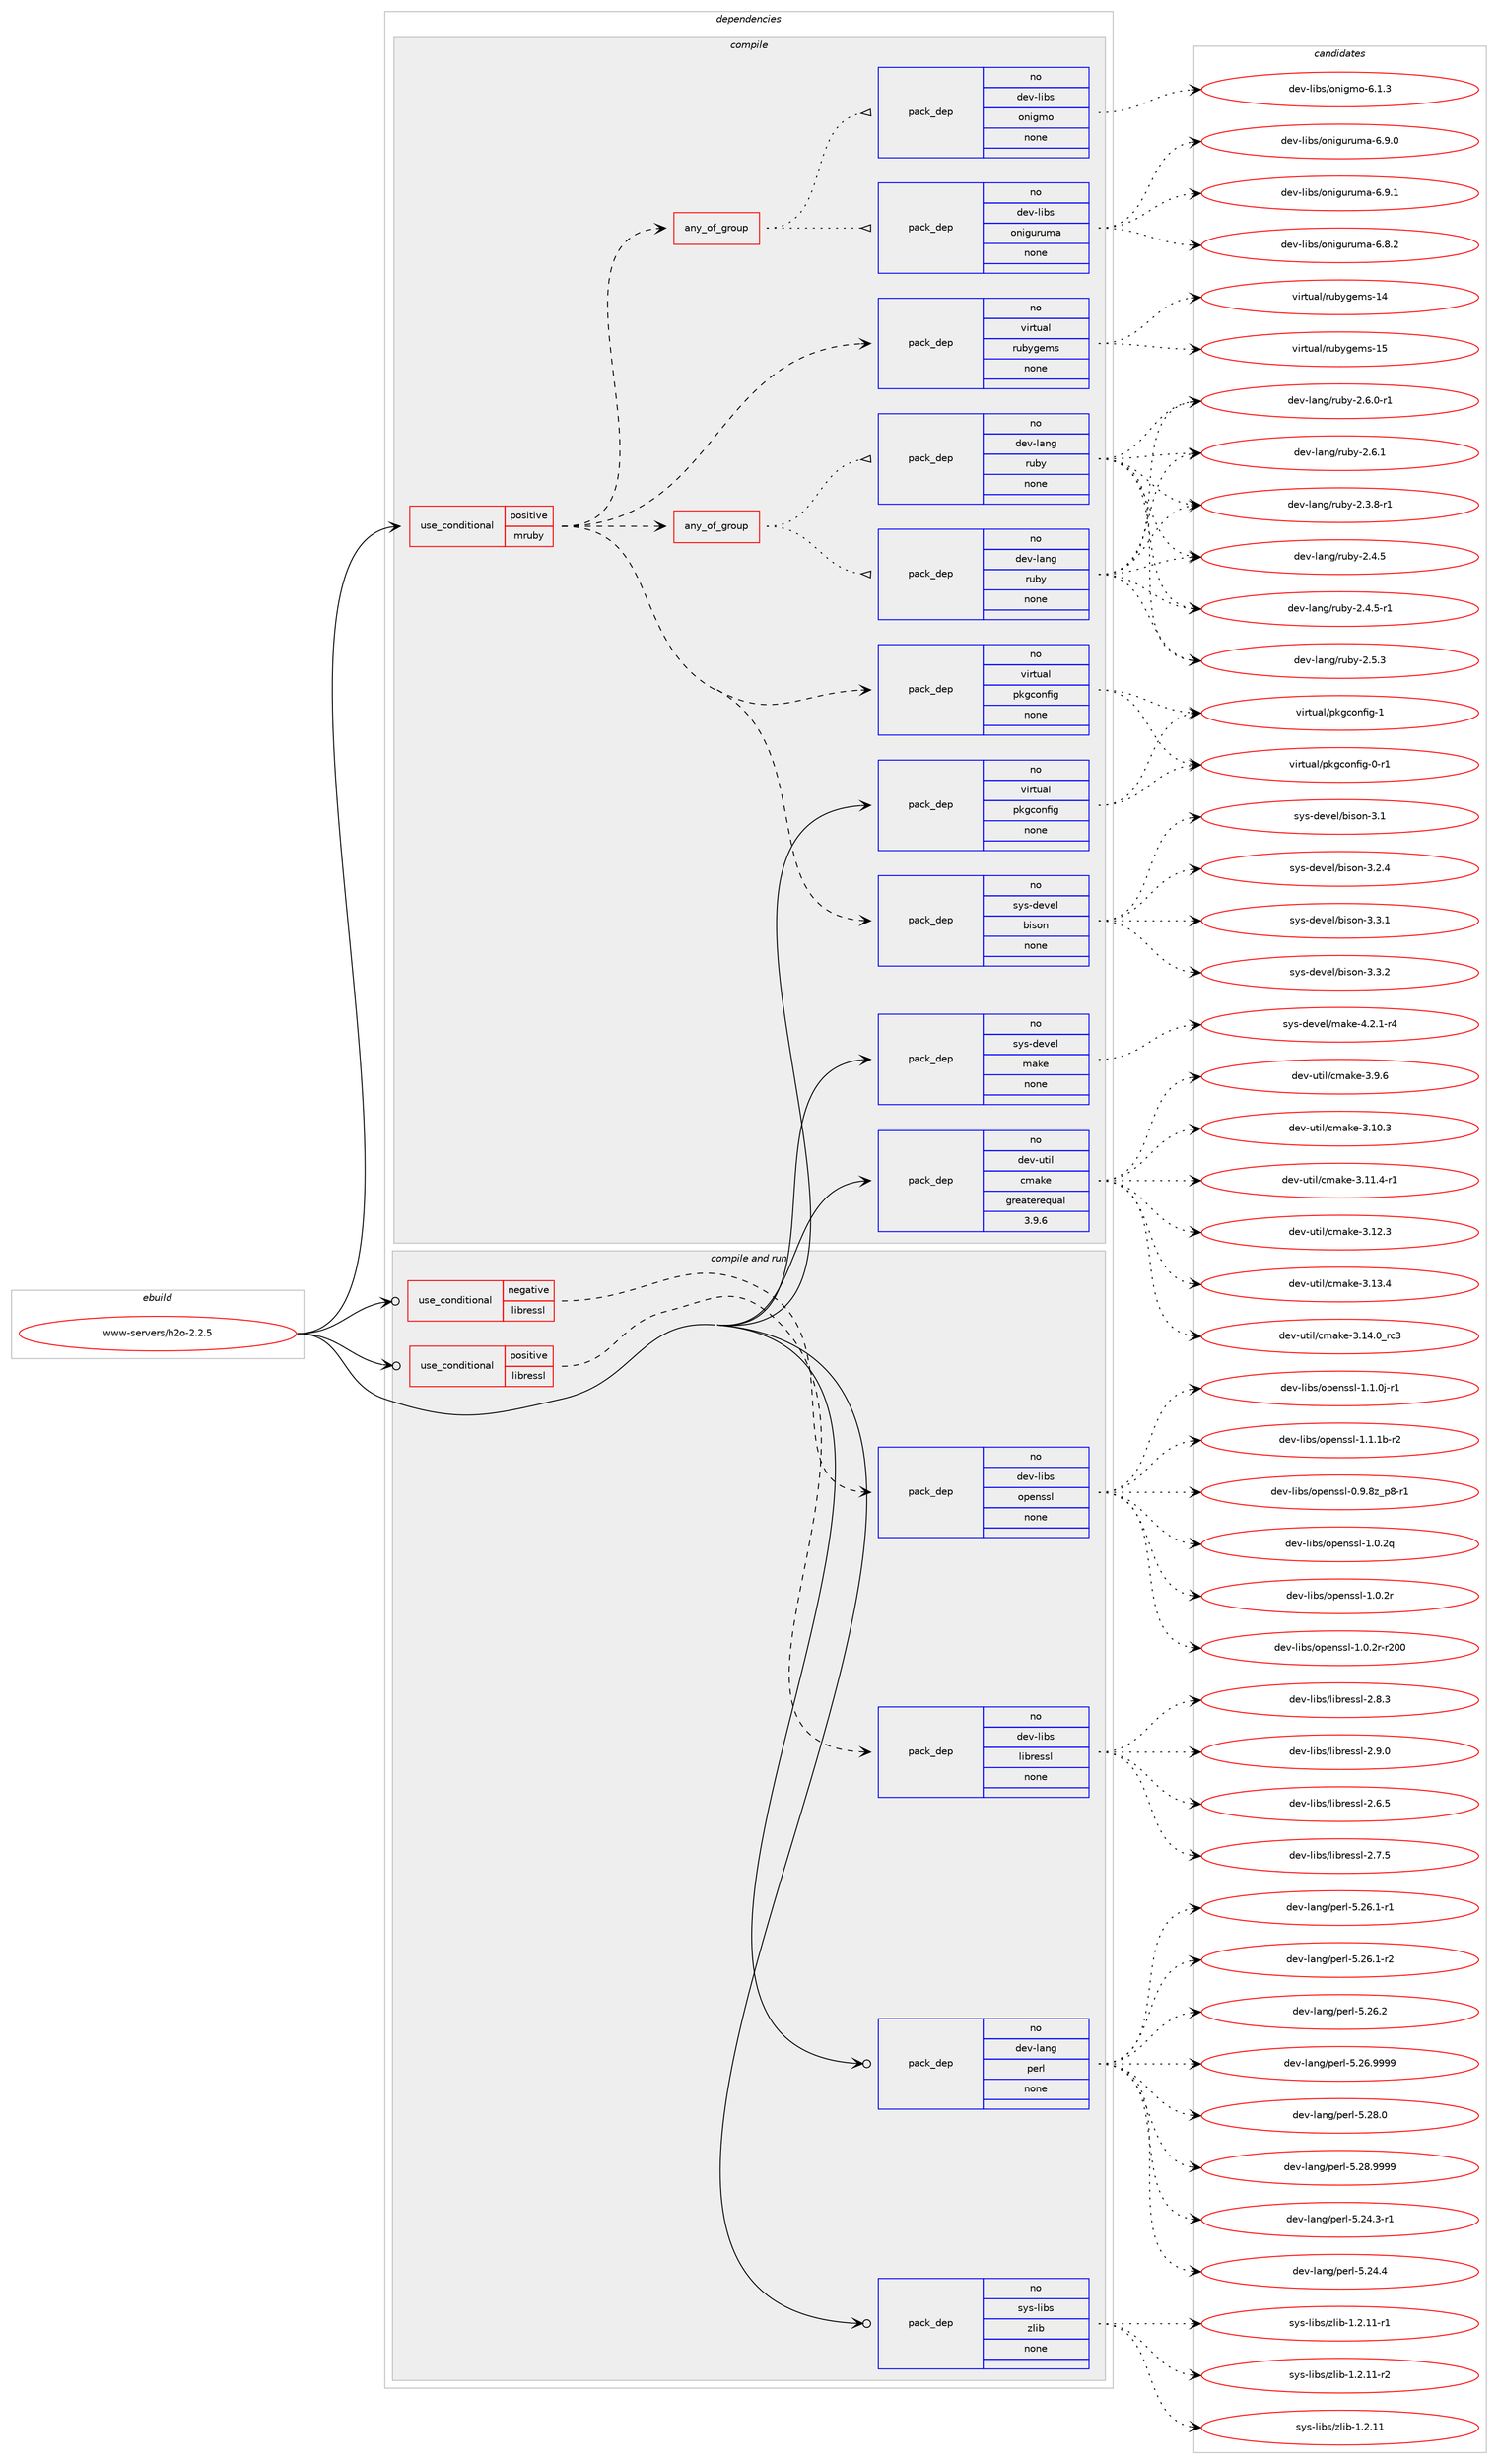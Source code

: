 digraph prolog {

# *************
# Graph options
# *************

newrank=true;
concentrate=true;
compound=true;
graph [rankdir=LR,fontname=Helvetica,fontsize=10,ranksep=1.5];#, ranksep=2.5, nodesep=0.2];
edge  [arrowhead=vee];
node  [fontname=Helvetica,fontsize=10];

# **********
# The ebuild
# **********

subgraph cluster_leftcol {
color=gray;
rank=same;
label=<<i>ebuild</i>>;
id [label="www-servers/h2o-2.2.5", color=red, width=4, href="../www-servers/h2o-2.2.5.svg"];
}

# ****************
# The dependencies
# ****************

subgraph cluster_midcol {
color=gray;
label=<<i>dependencies</i>>;
subgraph cluster_compile {
fillcolor="#eeeeee";
style=filled;
label=<<i>compile</i>>;
subgraph cond464523 {
dependency1751265 [label=<<TABLE BORDER="0" CELLBORDER="1" CELLSPACING="0" CELLPADDING="4"><TR><TD ROWSPAN="3" CELLPADDING="10">use_conditional</TD></TR><TR><TD>positive</TD></TR><TR><TD>mruby</TD></TR></TABLE>>, shape=none, color=red];
subgraph any28294 {
dependency1751266 [label=<<TABLE BORDER="0" CELLBORDER="1" CELLSPACING="0" CELLPADDING="4"><TR><TD CELLPADDING="10">any_of_group</TD></TR></TABLE>>, shape=none, color=red];subgraph pack1257453 {
dependency1751267 [label=<<TABLE BORDER="0" CELLBORDER="1" CELLSPACING="0" CELLPADDING="4" WIDTH="220"><TR><TD ROWSPAN="6" CELLPADDING="30">pack_dep</TD></TR><TR><TD WIDTH="110">no</TD></TR><TR><TD>dev-lang</TD></TR><TR><TD>ruby</TD></TR><TR><TD>none</TD></TR><TR><TD></TD></TR></TABLE>>, shape=none, color=blue];
}
dependency1751266:e -> dependency1751267:w [weight=20,style="dotted",arrowhead="oinv"];
subgraph pack1257454 {
dependency1751268 [label=<<TABLE BORDER="0" CELLBORDER="1" CELLSPACING="0" CELLPADDING="4" WIDTH="220"><TR><TD ROWSPAN="6" CELLPADDING="30">pack_dep</TD></TR><TR><TD WIDTH="110">no</TD></TR><TR><TD>dev-lang</TD></TR><TR><TD>ruby</TD></TR><TR><TD>none</TD></TR><TR><TD></TD></TR></TABLE>>, shape=none, color=blue];
}
dependency1751266:e -> dependency1751268:w [weight=20,style="dotted",arrowhead="oinv"];
}
dependency1751265:e -> dependency1751266:w [weight=20,style="dashed",arrowhead="vee"];
subgraph pack1257455 {
dependency1751269 [label=<<TABLE BORDER="0" CELLBORDER="1" CELLSPACING="0" CELLPADDING="4" WIDTH="220"><TR><TD ROWSPAN="6" CELLPADDING="30">pack_dep</TD></TR><TR><TD WIDTH="110">no</TD></TR><TR><TD>virtual</TD></TR><TR><TD>rubygems</TD></TR><TR><TD>none</TD></TR><TR><TD></TD></TR></TABLE>>, shape=none, color=blue];
}
dependency1751265:e -> dependency1751269:w [weight=20,style="dashed",arrowhead="vee"];
subgraph any28295 {
dependency1751270 [label=<<TABLE BORDER="0" CELLBORDER="1" CELLSPACING="0" CELLPADDING="4"><TR><TD CELLPADDING="10">any_of_group</TD></TR></TABLE>>, shape=none, color=red];subgraph pack1257456 {
dependency1751271 [label=<<TABLE BORDER="0" CELLBORDER="1" CELLSPACING="0" CELLPADDING="4" WIDTH="220"><TR><TD ROWSPAN="6" CELLPADDING="30">pack_dep</TD></TR><TR><TD WIDTH="110">no</TD></TR><TR><TD>dev-libs</TD></TR><TR><TD>onigmo</TD></TR><TR><TD>none</TD></TR><TR><TD></TD></TR></TABLE>>, shape=none, color=blue];
}
dependency1751270:e -> dependency1751271:w [weight=20,style="dotted",arrowhead="oinv"];
subgraph pack1257457 {
dependency1751272 [label=<<TABLE BORDER="0" CELLBORDER="1" CELLSPACING="0" CELLPADDING="4" WIDTH="220"><TR><TD ROWSPAN="6" CELLPADDING="30">pack_dep</TD></TR><TR><TD WIDTH="110">no</TD></TR><TR><TD>dev-libs</TD></TR><TR><TD>oniguruma</TD></TR><TR><TD>none</TD></TR><TR><TD></TD></TR></TABLE>>, shape=none, color=blue];
}
dependency1751270:e -> dependency1751272:w [weight=20,style="dotted",arrowhead="oinv"];
}
dependency1751265:e -> dependency1751270:w [weight=20,style="dashed",arrowhead="vee"];
subgraph pack1257458 {
dependency1751273 [label=<<TABLE BORDER="0" CELLBORDER="1" CELLSPACING="0" CELLPADDING="4" WIDTH="220"><TR><TD ROWSPAN="6" CELLPADDING="30">pack_dep</TD></TR><TR><TD WIDTH="110">no</TD></TR><TR><TD>sys-devel</TD></TR><TR><TD>bison</TD></TR><TR><TD>none</TD></TR><TR><TD></TD></TR></TABLE>>, shape=none, color=blue];
}
dependency1751265:e -> dependency1751273:w [weight=20,style="dashed",arrowhead="vee"];
subgraph pack1257459 {
dependency1751274 [label=<<TABLE BORDER="0" CELLBORDER="1" CELLSPACING="0" CELLPADDING="4" WIDTH="220"><TR><TD ROWSPAN="6" CELLPADDING="30">pack_dep</TD></TR><TR><TD WIDTH="110">no</TD></TR><TR><TD>virtual</TD></TR><TR><TD>pkgconfig</TD></TR><TR><TD>none</TD></TR><TR><TD></TD></TR></TABLE>>, shape=none, color=blue];
}
dependency1751265:e -> dependency1751274:w [weight=20,style="dashed",arrowhead="vee"];
}
id:e -> dependency1751265:w [weight=20,style="solid",arrowhead="vee"];
subgraph pack1257460 {
dependency1751275 [label=<<TABLE BORDER="0" CELLBORDER="1" CELLSPACING="0" CELLPADDING="4" WIDTH="220"><TR><TD ROWSPAN="6" CELLPADDING="30">pack_dep</TD></TR><TR><TD WIDTH="110">no</TD></TR><TR><TD>dev-util</TD></TR><TR><TD>cmake</TD></TR><TR><TD>greaterequal</TD></TR><TR><TD>3.9.6</TD></TR></TABLE>>, shape=none, color=blue];
}
id:e -> dependency1751275:w [weight=20,style="solid",arrowhead="vee"];
subgraph pack1257461 {
dependency1751276 [label=<<TABLE BORDER="0" CELLBORDER="1" CELLSPACING="0" CELLPADDING="4" WIDTH="220"><TR><TD ROWSPAN="6" CELLPADDING="30">pack_dep</TD></TR><TR><TD WIDTH="110">no</TD></TR><TR><TD>sys-devel</TD></TR><TR><TD>make</TD></TR><TR><TD>none</TD></TR><TR><TD></TD></TR></TABLE>>, shape=none, color=blue];
}
id:e -> dependency1751276:w [weight=20,style="solid",arrowhead="vee"];
subgraph pack1257462 {
dependency1751277 [label=<<TABLE BORDER="0" CELLBORDER="1" CELLSPACING="0" CELLPADDING="4" WIDTH="220"><TR><TD ROWSPAN="6" CELLPADDING="30">pack_dep</TD></TR><TR><TD WIDTH="110">no</TD></TR><TR><TD>virtual</TD></TR><TR><TD>pkgconfig</TD></TR><TR><TD>none</TD></TR><TR><TD></TD></TR></TABLE>>, shape=none, color=blue];
}
id:e -> dependency1751277:w [weight=20,style="solid",arrowhead="vee"];
}
subgraph cluster_compileandrun {
fillcolor="#eeeeee";
style=filled;
label=<<i>compile and run</i>>;
subgraph cond464524 {
dependency1751278 [label=<<TABLE BORDER="0" CELLBORDER="1" CELLSPACING="0" CELLPADDING="4"><TR><TD ROWSPAN="3" CELLPADDING="10">use_conditional</TD></TR><TR><TD>negative</TD></TR><TR><TD>libressl</TD></TR></TABLE>>, shape=none, color=red];
subgraph pack1257463 {
dependency1751279 [label=<<TABLE BORDER="0" CELLBORDER="1" CELLSPACING="0" CELLPADDING="4" WIDTH="220"><TR><TD ROWSPAN="6" CELLPADDING="30">pack_dep</TD></TR><TR><TD WIDTH="110">no</TD></TR><TR><TD>dev-libs</TD></TR><TR><TD>openssl</TD></TR><TR><TD>none</TD></TR><TR><TD></TD></TR></TABLE>>, shape=none, color=blue];
}
dependency1751278:e -> dependency1751279:w [weight=20,style="dashed",arrowhead="vee"];
}
id:e -> dependency1751278:w [weight=20,style="solid",arrowhead="odotvee"];
subgraph cond464525 {
dependency1751280 [label=<<TABLE BORDER="0" CELLBORDER="1" CELLSPACING="0" CELLPADDING="4"><TR><TD ROWSPAN="3" CELLPADDING="10">use_conditional</TD></TR><TR><TD>positive</TD></TR><TR><TD>libressl</TD></TR></TABLE>>, shape=none, color=red];
subgraph pack1257464 {
dependency1751281 [label=<<TABLE BORDER="0" CELLBORDER="1" CELLSPACING="0" CELLPADDING="4" WIDTH="220"><TR><TD ROWSPAN="6" CELLPADDING="30">pack_dep</TD></TR><TR><TD WIDTH="110">no</TD></TR><TR><TD>dev-libs</TD></TR><TR><TD>libressl</TD></TR><TR><TD>none</TD></TR><TR><TD></TD></TR></TABLE>>, shape=none, color=blue];
}
dependency1751280:e -> dependency1751281:w [weight=20,style="dashed",arrowhead="vee"];
}
id:e -> dependency1751280:w [weight=20,style="solid",arrowhead="odotvee"];
subgraph pack1257465 {
dependency1751282 [label=<<TABLE BORDER="0" CELLBORDER="1" CELLSPACING="0" CELLPADDING="4" WIDTH="220"><TR><TD ROWSPAN="6" CELLPADDING="30">pack_dep</TD></TR><TR><TD WIDTH="110">no</TD></TR><TR><TD>dev-lang</TD></TR><TR><TD>perl</TD></TR><TR><TD>none</TD></TR><TR><TD></TD></TR></TABLE>>, shape=none, color=blue];
}
id:e -> dependency1751282:w [weight=20,style="solid",arrowhead="odotvee"];
subgraph pack1257466 {
dependency1751283 [label=<<TABLE BORDER="0" CELLBORDER="1" CELLSPACING="0" CELLPADDING="4" WIDTH="220"><TR><TD ROWSPAN="6" CELLPADDING="30">pack_dep</TD></TR><TR><TD WIDTH="110">no</TD></TR><TR><TD>sys-libs</TD></TR><TR><TD>zlib</TD></TR><TR><TD>none</TD></TR><TR><TD></TD></TR></TABLE>>, shape=none, color=blue];
}
id:e -> dependency1751283:w [weight=20,style="solid",arrowhead="odotvee"];
}
subgraph cluster_run {
fillcolor="#eeeeee";
style=filled;
label=<<i>run</i>>;
}
}

# **************
# The candidates
# **************

subgraph cluster_choices {
rank=same;
color=gray;
label=<<i>candidates</i>>;

subgraph choice1257453 {
color=black;
nodesep=1;
choice100101118451089711010347114117981214550465146564511449 [label="dev-lang/ruby-2.3.8-r1", color=red, width=4,href="../dev-lang/ruby-2.3.8-r1.svg"];
choice10010111845108971101034711411798121455046524653 [label="dev-lang/ruby-2.4.5", color=red, width=4,href="../dev-lang/ruby-2.4.5.svg"];
choice100101118451089711010347114117981214550465246534511449 [label="dev-lang/ruby-2.4.5-r1", color=red, width=4,href="../dev-lang/ruby-2.4.5-r1.svg"];
choice10010111845108971101034711411798121455046534651 [label="dev-lang/ruby-2.5.3", color=red, width=4,href="../dev-lang/ruby-2.5.3.svg"];
choice100101118451089711010347114117981214550465446484511449 [label="dev-lang/ruby-2.6.0-r1", color=red, width=4,href="../dev-lang/ruby-2.6.0-r1.svg"];
choice10010111845108971101034711411798121455046544649 [label="dev-lang/ruby-2.6.1", color=red, width=4,href="../dev-lang/ruby-2.6.1.svg"];
dependency1751267:e -> choice100101118451089711010347114117981214550465146564511449:w [style=dotted,weight="100"];
dependency1751267:e -> choice10010111845108971101034711411798121455046524653:w [style=dotted,weight="100"];
dependency1751267:e -> choice100101118451089711010347114117981214550465246534511449:w [style=dotted,weight="100"];
dependency1751267:e -> choice10010111845108971101034711411798121455046534651:w [style=dotted,weight="100"];
dependency1751267:e -> choice100101118451089711010347114117981214550465446484511449:w [style=dotted,weight="100"];
dependency1751267:e -> choice10010111845108971101034711411798121455046544649:w [style=dotted,weight="100"];
}
subgraph choice1257454 {
color=black;
nodesep=1;
choice100101118451089711010347114117981214550465146564511449 [label="dev-lang/ruby-2.3.8-r1", color=red, width=4,href="../dev-lang/ruby-2.3.8-r1.svg"];
choice10010111845108971101034711411798121455046524653 [label="dev-lang/ruby-2.4.5", color=red, width=4,href="../dev-lang/ruby-2.4.5.svg"];
choice100101118451089711010347114117981214550465246534511449 [label="dev-lang/ruby-2.4.5-r1", color=red, width=4,href="../dev-lang/ruby-2.4.5-r1.svg"];
choice10010111845108971101034711411798121455046534651 [label="dev-lang/ruby-2.5.3", color=red, width=4,href="../dev-lang/ruby-2.5.3.svg"];
choice100101118451089711010347114117981214550465446484511449 [label="dev-lang/ruby-2.6.0-r1", color=red, width=4,href="../dev-lang/ruby-2.6.0-r1.svg"];
choice10010111845108971101034711411798121455046544649 [label="dev-lang/ruby-2.6.1", color=red, width=4,href="../dev-lang/ruby-2.6.1.svg"];
dependency1751268:e -> choice100101118451089711010347114117981214550465146564511449:w [style=dotted,weight="100"];
dependency1751268:e -> choice10010111845108971101034711411798121455046524653:w [style=dotted,weight="100"];
dependency1751268:e -> choice100101118451089711010347114117981214550465246534511449:w [style=dotted,weight="100"];
dependency1751268:e -> choice10010111845108971101034711411798121455046534651:w [style=dotted,weight="100"];
dependency1751268:e -> choice100101118451089711010347114117981214550465446484511449:w [style=dotted,weight="100"];
dependency1751268:e -> choice10010111845108971101034711411798121455046544649:w [style=dotted,weight="100"];
}
subgraph choice1257455 {
color=black;
nodesep=1;
choice118105114116117971084711411798121103101109115454952 [label="virtual/rubygems-14", color=red, width=4,href="../virtual/rubygems-14.svg"];
choice118105114116117971084711411798121103101109115454953 [label="virtual/rubygems-15", color=red, width=4,href="../virtual/rubygems-15.svg"];
dependency1751269:e -> choice118105114116117971084711411798121103101109115454952:w [style=dotted,weight="100"];
dependency1751269:e -> choice118105114116117971084711411798121103101109115454953:w [style=dotted,weight="100"];
}
subgraph choice1257456 {
color=black;
nodesep=1;
choice100101118451081059811547111110105103109111455446494651 [label="dev-libs/onigmo-6.1.3", color=red, width=4,href="../dev-libs/onigmo-6.1.3.svg"];
dependency1751271:e -> choice100101118451081059811547111110105103109111455446494651:w [style=dotted,weight="100"];
}
subgraph choice1257457 {
color=black;
nodesep=1;
choice10010111845108105981154711111010510311711411710997455446564650 [label="dev-libs/oniguruma-6.8.2", color=red, width=4,href="../dev-libs/oniguruma-6.8.2.svg"];
choice10010111845108105981154711111010510311711411710997455446574648 [label="dev-libs/oniguruma-6.9.0", color=red, width=4,href="../dev-libs/oniguruma-6.9.0.svg"];
choice10010111845108105981154711111010510311711411710997455446574649 [label="dev-libs/oniguruma-6.9.1", color=red, width=4,href="../dev-libs/oniguruma-6.9.1.svg"];
dependency1751272:e -> choice10010111845108105981154711111010510311711411710997455446564650:w [style=dotted,weight="100"];
dependency1751272:e -> choice10010111845108105981154711111010510311711411710997455446574648:w [style=dotted,weight="100"];
dependency1751272:e -> choice10010111845108105981154711111010510311711411710997455446574649:w [style=dotted,weight="100"];
}
subgraph choice1257458 {
color=black;
nodesep=1;
choice11512111545100101118101108479810511511111045514649 [label="sys-devel/bison-3.1", color=red, width=4,href="../sys-devel/bison-3.1.svg"];
choice115121115451001011181011084798105115111110455146504652 [label="sys-devel/bison-3.2.4", color=red, width=4,href="../sys-devel/bison-3.2.4.svg"];
choice115121115451001011181011084798105115111110455146514649 [label="sys-devel/bison-3.3.1", color=red, width=4,href="../sys-devel/bison-3.3.1.svg"];
choice115121115451001011181011084798105115111110455146514650 [label="sys-devel/bison-3.3.2", color=red, width=4,href="../sys-devel/bison-3.3.2.svg"];
dependency1751273:e -> choice11512111545100101118101108479810511511111045514649:w [style=dotted,weight="100"];
dependency1751273:e -> choice115121115451001011181011084798105115111110455146504652:w [style=dotted,weight="100"];
dependency1751273:e -> choice115121115451001011181011084798105115111110455146514649:w [style=dotted,weight="100"];
dependency1751273:e -> choice115121115451001011181011084798105115111110455146514650:w [style=dotted,weight="100"];
}
subgraph choice1257459 {
color=black;
nodesep=1;
choice11810511411611797108471121071039911111010210510345484511449 [label="virtual/pkgconfig-0-r1", color=red, width=4,href="../virtual/pkgconfig-0-r1.svg"];
choice1181051141161179710847112107103991111101021051034549 [label="virtual/pkgconfig-1", color=red, width=4,href="../virtual/pkgconfig-1.svg"];
dependency1751274:e -> choice11810511411611797108471121071039911111010210510345484511449:w [style=dotted,weight="100"];
dependency1751274:e -> choice1181051141161179710847112107103991111101021051034549:w [style=dotted,weight="100"];
}
subgraph choice1257460 {
color=black;
nodesep=1;
choice1001011184511711610510847991099710710145514649484651 [label="dev-util/cmake-3.10.3", color=red, width=4,href="../dev-util/cmake-3.10.3.svg"];
choice10010111845117116105108479910997107101455146494946524511449 [label="dev-util/cmake-3.11.4-r1", color=red, width=4,href="../dev-util/cmake-3.11.4-r1.svg"];
choice1001011184511711610510847991099710710145514649504651 [label="dev-util/cmake-3.12.3", color=red, width=4,href="../dev-util/cmake-3.12.3.svg"];
choice1001011184511711610510847991099710710145514649514652 [label="dev-util/cmake-3.13.4", color=red, width=4,href="../dev-util/cmake-3.13.4.svg"];
choice1001011184511711610510847991099710710145514649524648951149951 [label="dev-util/cmake-3.14.0_rc3", color=red, width=4,href="../dev-util/cmake-3.14.0_rc3.svg"];
choice10010111845117116105108479910997107101455146574654 [label="dev-util/cmake-3.9.6", color=red, width=4,href="../dev-util/cmake-3.9.6.svg"];
dependency1751275:e -> choice1001011184511711610510847991099710710145514649484651:w [style=dotted,weight="100"];
dependency1751275:e -> choice10010111845117116105108479910997107101455146494946524511449:w [style=dotted,weight="100"];
dependency1751275:e -> choice1001011184511711610510847991099710710145514649504651:w [style=dotted,weight="100"];
dependency1751275:e -> choice1001011184511711610510847991099710710145514649514652:w [style=dotted,weight="100"];
dependency1751275:e -> choice1001011184511711610510847991099710710145514649524648951149951:w [style=dotted,weight="100"];
dependency1751275:e -> choice10010111845117116105108479910997107101455146574654:w [style=dotted,weight="100"];
}
subgraph choice1257461 {
color=black;
nodesep=1;
choice1151211154510010111810110847109971071014552465046494511452 [label="sys-devel/make-4.2.1-r4", color=red, width=4,href="../sys-devel/make-4.2.1-r4.svg"];
dependency1751276:e -> choice1151211154510010111810110847109971071014552465046494511452:w [style=dotted,weight="100"];
}
subgraph choice1257462 {
color=black;
nodesep=1;
choice11810511411611797108471121071039911111010210510345484511449 [label="virtual/pkgconfig-0-r1", color=red, width=4,href="../virtual/pkgconfig-0-r1.svg"];
choice1181051141161179710847112107103991111101021051034549 [label="virtual/pkgconfig-1", color=red, width=4,href="../virtual/pkgconfig-1.svg"];
dependency1751277:e -> choice11810511411611797108471121071039911111010210510345484511449:w [style=dotted,weight="100"];
dependency1751277:e -> choice1181051141161179710847112107103991111101021051034549:w [style=dotted,weight="100"];
}
subgraph choice1257463 {
color=black;
nodesep=1;
choice10010111845108105981154711111210111011511510845484657465612295112564511449 [label="dev-libs/openssl-0.9.8z_p8-r1", color=red, width=4,href="../dev-libs/openssl-0.9.8z_p8-r1.svg"];
choice100101118451081059811547111112101110115115108454946484650113 [label="dev-libs/openssl-1.0.2q", color=red, width=4,href="../dev-libs/openssl-1.0.2q.svg"];
choice100101118451081059811547111112101110115115108454946484650114 [label="dev-libs/openssl-1.0.2r", color=red, width=4,href="../dev-libs/openssl-1.0.2r.svg"];
choice10010111845108105981154711111210111011511510845494648465011445114504848 [label="dev-libs/openssl-1.0.2r-r200", color=red, width=4,href="../dev-libs/openssl-1.0.2r-r200.svg"];
choice1001011184510810598115471111121011101151151084549464946481064511449 [label="dev-libs/openssl-1.1.0j-r1", color=red, width=4,href="../dev-libs/openssl-1.1.0j-r1.svg"];
choice100101118451081059811547111112101110115115108454946494649984511450 [label="dev-libs/openssl-1.1.1b-r2", color=red, width=4,href="../dev-libs/openssl-1.1.1b-r2.svg"];
dependency1751279:e -> choice10010111845108105981154711111210111011511510845484657465612295112564511449:w [style=dotted,weight="100"];
dependency1751279:e -> choice100101118451081059811547111112101110115115108454946484650113:w [style=dotted,weight="100"];
dependency1751279:e -> choice100101118451081059811547111112101110115115108454946484650114:w [style=dotted,weight="100"];
dependency1751279:e -> choice10010111845108105981154711111210111011511510845494648465011445114504848:w [style=dotted,weight="100"];
dependency1751279:e -> choice1001011184510810598115471111121011101151151084549464946481064511449:w [style=dotted,weight="100"];
dependency1751279:e -> choice100101118451081059811547111112101110115115108454946494649984511450:w [style=dotted,weight="100"];
}
subgraph choice1257464 {
color=black;
nodesep=1;
choice10010111845108105981154710810598114101115115108455046544653 [label="dev-libs/libressl-2.6.5", color=red, width=4,href="../dev-libs/libressl-2.6.5.svg"];
choice10010111845108105981154710810598114101115115108455046554653 [label="dev-libs/libressl-2.7.5", color=red, width=4,href="../dev-libs/libressl-2.7.5.svg"];
choice10010111845108105981154710810598114101115115108455046564651 [label="dev-libs/libressl-2.8.3", color=red, width=4,href="../dev-libs/libressl-2.8.3.svg"];
choice10010111845108105981154710810598114101115115108455046574648 [label="dev-libs/libressl-2.9.0", color=red, width=4,href="../dev-libs/libressl-2.9.0.svg"];
dependency1751281:e -> choice10010111845108105981154710810598114101115115108455046544653:w [style=dotted,weight="100"];
dependency1751281:e -> choice10010111845108105981154710810598114101115115108455046554653:w [style=dotted,weight="100"];
dependency1751281:e -> choice10010111845108105981154710810598114101115115108455046564651:w [style=dotted,weight="100"];
dependency1751281:e -> choice10010111845108105981154710810598114101115115108455046574648:w [style=dotted,weight="100"];
}
subgraph choice1257465 {
color=black;
nodesep=1;
choice100101118451089711010347112101114108455346505246514511449 [label="dev-lang/perl-5.24.3-r1", color=red, width=4,href="../dev-lang/perl-5.24.3-r1.svg"];
choice10010111845108971101034711210111410845534650524652 [label="dev-lang/perl-5.24.4", color=red, width=4,href="../dev-lang/perl-5.24.4.svg"];
choice100101118451089711010347112101114108455346505446494511449 [label="dev-lang/perl-5.26.1-r1", color=red, width=4,href="../dev-lang/perl-5.26.1-r1.svg"];
choice100101118451089711010347112101114108455346505446494511450 [label="dev-lang/perl-5.26.1-r2", color=red, width=4,href="../dev-lang/perl-5.26.1-r2.svg"];
choice10010111845108971101034711210111410845534650544650 [label="dev-lang/perl-5.26.2", color=red, width=4,href="../dev-lang/perl-5.26.2.svg"];
choice10010111845108971101034711210111410845534650544657575757 [label="dev-lang/perl-5.26.9999", color=red, width=4,href="../dev-lang/perl-5.26.9999.svg"];
choice10010111845108971101034711210111410845534650564648 [label="dev-lang/perl-5.28.0", color=red, width=4,href="../dev-lang/perl-5.28.0.svg"];
choice10010111845108971101034711210111410845534650564657575757 [label="dev-lang/perl-5.28.9999", color=red, width=4,href="../dev-lang/perl-5.28.9999.svg"];
dependency1751282:e -> choice100101118451089711010347112101114108455346505246514511449:w [style=dotted,weight="100"];
dependency1751282:e -> choice10010111845108971101034711210111410845534650524652:w [style=dotted,weight="100"];
dependency1751282:e -> choice100101118451089711010347112101114108455346505446494511449:w [style=dotted,weight="100"];
dependency1751282:e -> choice100101118451089711010347112101114108455346505446494511450:w [style=dotted,weight="100"];
dependency1751282:e -> choice10010111845108971101034711210111410845534650544650:w [style=dotted,weight="100"];
dependency1751282:e -> choice10010111845108971101034711210111410845534650544657575757:w [style=dotted,weight="100"];
dependency1751282:e -> choice10010111845108971101034711210111410845534650564648:w [style=dotted,weight="100"];
dependency1751282:e -> choice10010111845108971101034711210111410845534650564657575757:w [style=dotted,weight="100"];
}
subgraph choice1257466 {
color=black;
nodesep=1;
choice1151211154510810598115471221081059845494650464949 [label="sys-libs/zlib-1.2.11", color=red, width=4,href="../sys-libs/zlib-1.2.11.svg"];
choice11512111545108105981154712210810598454946504649494511449 [label="sys-libs/zlib-1.2.11-r1", color=red, width=4,href="../sys-libs/zlib-1.2.11-r1.svg"];
choice11512111545108105981154712210810598454946504649494511450 [label="sys-libs/zlib-1.2.11-r2", color=red, width=4,href="../sys-libs/zlib-1.2.11-r2.svg"];
dependency1751283:e -> choice1151211154510810598115471221081059845494650464949:w [style=dotted,weight="100"];
dependency1751283:e -> choice11512111545108105981154712210810598454946504649494511449:w [style=dotted,weight="100"];
dependency1751283:e -> choice11512111545108105981154712210810598454946504649494511450:w [style=dotted,weight="100"];
}
}

}
